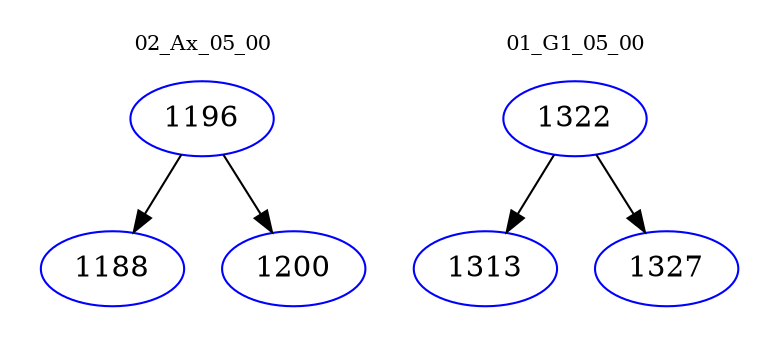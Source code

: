 digraph{
subgraph cluster_0 {
color = white
label = "02_Ax_05_00";
fontsize=10;
T0_1196 [label="1196", color="blue"]
T0_1196 -> T0_1188 [color="black"]
T0_1188 [label="1188", color="blue"]
T0_1196 -> T0_1200 [color="black"]
T0_1200 [label="1200", color="blue"]
}
subgraph cluster_1 {
color = white
label = "01_G1_05_00";
fontsize=10;
T1_1322 [label="1322", color="blue"]
T1_1322 -> T1_1313 [color="black"]
T1_1313 [label="1313", color="blue"]
T1_1322 -> T1_1327 [color="black"]
T1_1327 [label="1327", color="blue"]
}
}

